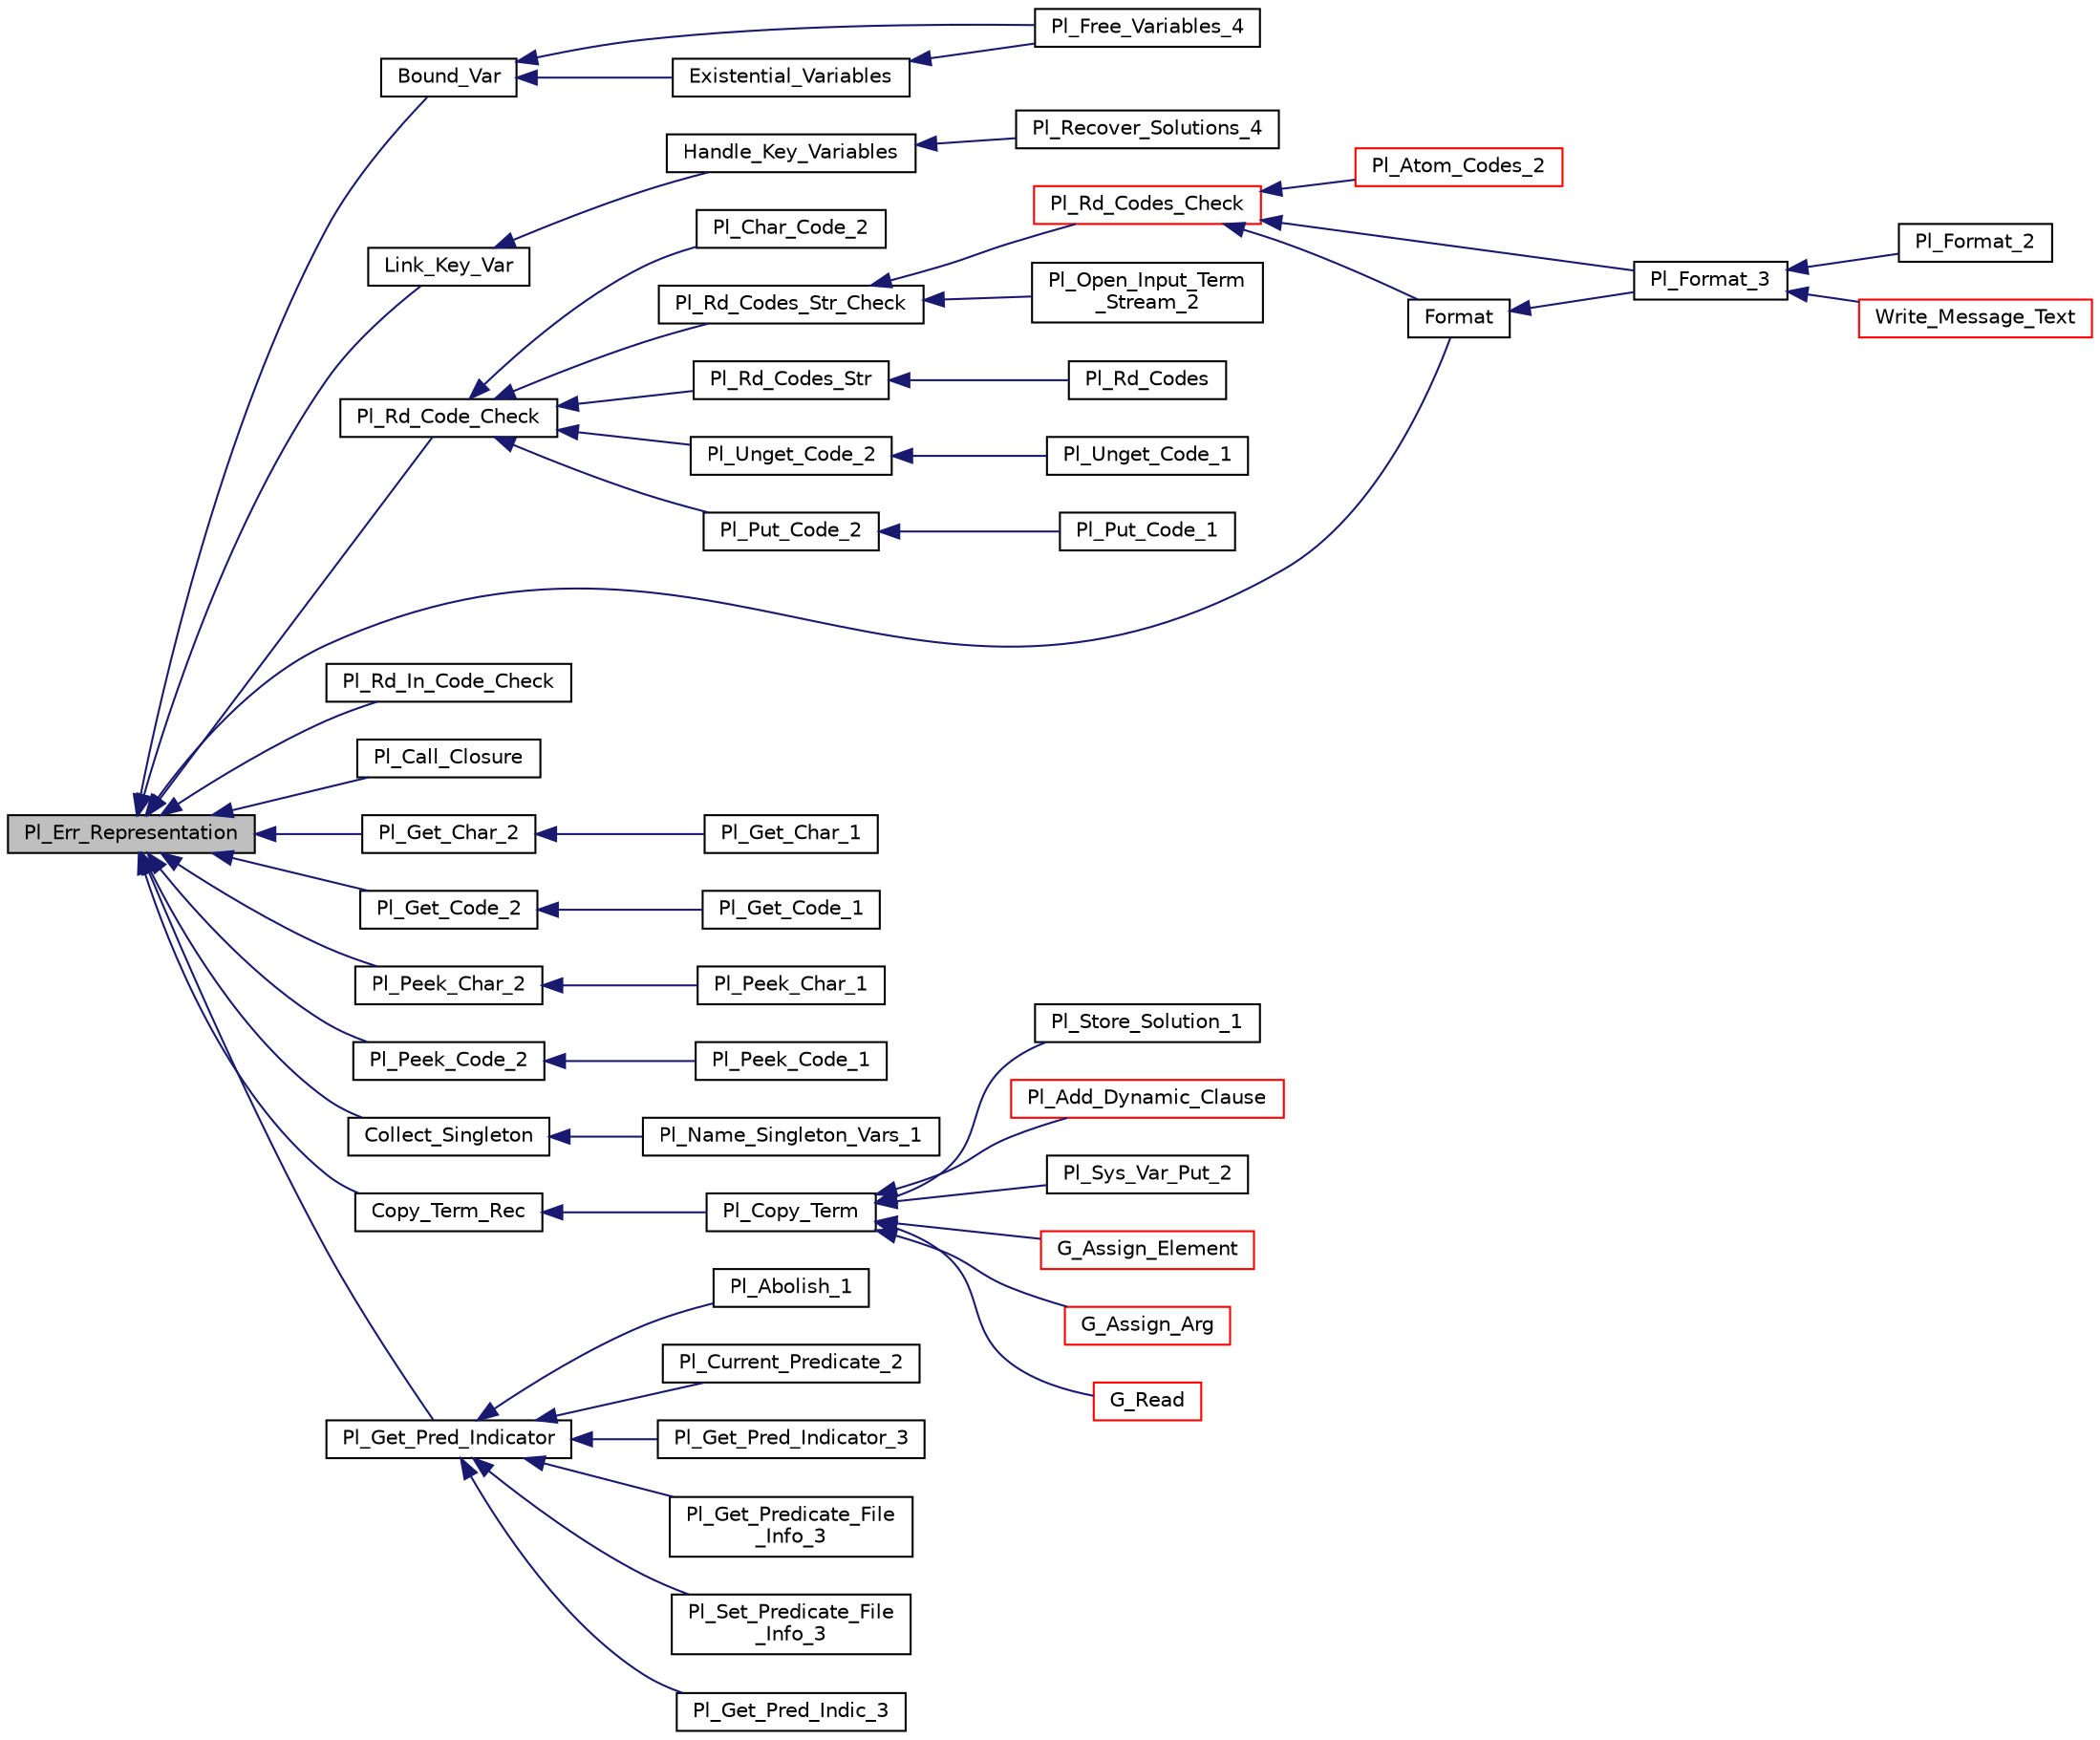 digraph "Pl_Err_Representation"
{
  edge [fontname="Helvetica",fontsize="10",labelfontname="Helvetica",labelfontsize="10"];
  node [fontname="Helvetica",fontsize="10",shape=record];
  rankdir="LR";
  Node1 [label="Pl_Err_Representation",height=0.2,width=0.4,color="black", fillcolor="grey75", style="filled", fontcolor="black"];
  Node1 -> Node2 [dir="back",color="midnightblue",fontsize="10",style="solid",fontname="Helvetica"];
  Node2 [label="Bound_Var",height=0.2,width=0.4,color="black", fillcolor="white", style="filled",URL="$all__solut__c_8c.html#a4a281a7ebaf16c6291570030457dbad5"];
  Node2 -> Node3 [dir="back",color="midnightblue",fontsize="10",style="solid",fontname="Helvetica"];
  Node3 [label="Pl_Free_Variables_4",height=0.2,width=0.4,color="black", fillcolor="white", style="filled",URL="$all__solut__c_8c.html#aa40604e8263e53c569a2e6b558b0933a"];
  Node2 -> Node4 [dir="back",color="midnightblue",fontsize="10",style="solid",fontname="Helvetica"];
  Node4 [label="Existential_Variables",height=0.2,width=0.4,color="black", fillcolor="white", style="filled",URL="$all__solut__c_8c.html#a5a39065cff61d6395d451219654e6876"];
  Node4 -> Node3 [dir="back",color="midnightblue",fontsize="10",style="solid",fontname="Helvetica"];
  Node1 -> Node5 [dir="back",color="midnightblue",fontsize="10",style="solid",fontname="Helvetica"];
  Node5 [label="Link_Key_Var",height=0.2,width=0.4,color="black", fillcolor="white", style="filled",URL="$all__solut__c_8c.html#ac3477b29f5aee6df894577b740847b8d"];
  Node5 -> Node6 [dir="back",color="midnightblue",fontsize="10",style="solid",fontname="Helvetica"];
  Node6 [label="Handle_Key_Variables",height=0.2,width=0.4,color="black", fillcolor="white", style="filled",URL="$all__solut__c_8c.html#ae0725a8d619a78e2b193d4e8b5d0bade"];
  Node6 -> Node7 [dir="back",color="midnightblue",fontsize="10",style="solid",fontname="Helvetica"];
  Node7 [label="Pl_Recover_Solutions_4",height=0.2,width=0.4,color="black", fillcolor="white", style="filled",URL="$all__solut__c_8c.html#a076ec08709de325a55b4376c8a798faa"];
  Node1 -> Node8 [dir="back",color="midnightblue",fontsize="10",style="solid",fontname="Helvetica"];
  Node8 [label="Pl_Rd_Code_Check",height=0.2,width=0.4,color="black", fillcolor="white", style="filled",URL="$gprolog_8h.html#afcfa7a2d376c15e19fd0f32e097579e2"];
  Node8 -> Node9 [dir="back",color="midnightblue",fontsize="10",style="solid",fontname="Helvetica"];
  Node9 [label="Pl_Char_Code_2",height=0.2,width=0.4,color="black", fillcolor="white", style="filled",URL="$atom__c_8c.html#ae783305c9dbde7908ba5c8e77e635cea"];
  Node8 -> Node10 [dir="back",color="midnightblue",fontsize="10",style="solid",fontname="Helvetica"];
  Node10 [label="Pl_Rd_Codes_Str_Check",height=0.2,width=0.4,color="black", fillcolor="white", style="filled",URL="$gprolog_8h.html#a2a6ef49644049265527620b258bd518d"];
  Node10 -> Node11 [dir="back",color="midnightblue",fontsize="10",style="solid",fontname="Helvetica"];
  Node11 [label="Pl_Rd_Codes_Check",height=0.2,width=0.4,color="red", fillcolor="white", style="filled",URL="$gprolog_8h.html#aaf9d3d88be7d9651ce5927344a47f3b7"];
  Node11 -> Node12 [dir="back",color="midnightblue",fontsize="10",style="solid",fontname="Helvetica"];
  Node12 [label="Pl_Atom_Codes_2",height=0.2,width=0.4,color="red", fillcolor="white", style="filled",URL="$atom__c_8c.html#ae7e76a394b080595b47f57c8134b5775"];
  Node11 -> Node13 [dir="back",color="midnightblue",fontsize="10",style="solid",fontname="Helvetica"];
  Node13 [label="Pl_Format_3",height=0.2,width=0.4,color="black", fillcolor="white", style="filled",URL="$src__rdr__c_8c.html#a20338d45bcffed5bd8c0b0e854e2df77"];
  Node13 -> Node14 [dir="back",color="midnightblue",fontsize="10",style="solid",fontname="Helvetica"];
  Node14 [label="Pl_Format_2",height=0.2,width=0.4,color="black", fillcolor="white", style="filled",URL="$format__c_8c.html#abff47fc1afcb4e841ee56816e84d37c5"];
  Node13 -> Node15 [dir="back",color="midnightblue",fontsize="10",style="solid",fontname="Helvetica"];
  Node15 [label="Write_Message_Text",height=0.2,width=0.4,color="red", fillcolor="white", style="filled",URL="$src__rdr__c_8c.html#a03baa9e62627717422b92fc0bbdd0d60"];
  Node11 -> Node16 [dir="back",color="midnightblue",fontsize="10",style="solid",fontname="Helvetica"];
  Node16 [label="Format",height=0.2,width=0.4,color="black", fillcolor="white", style="filled",URL="$format__c_8c.html#aa12dcc50db0f65e767ec82fac2354c1f"];
  Node16 -> Node13 [dir="back",color="midnightblue",fontsize="10",style="solid",fontname="Helvetica"];
  Node10 -> Node17 [dir="back",color="midnightblue",fontsize="10",style="solid",fontname="Helvetica"];
  Node17 [label="Pl_Open_Input_Term\l_Stream_2",height=0.2,width=0.4,color="black", fillcolor="white", style="filled",URL="$stream__c_8c.html#a5509c863559e52e3f79d862fdb121edb"];
  Node8 -> Node18 [dir="back",color="midnightblue",fontsize="10",style="solid",fontname="Helvetica"];
  Node18 [label="Pl_Rd_Codes_Str",height=0.2,width=0.4,color="black", fillcolor="white", style="filled",URL="$gprolog_8h.html#a328c1b9b7ebdd30122e4b32a91beb67d"];
  Node18 -> Node19 [dir="back",color="midnightblue",fontsize="10",style="solid",fontname="Helvetica"];
  Node19 [label="Pl_Rd_Codes",height=0.2,width=0.4,color="black", fillcolor="white", style="filled",URL="$gprolog_8h.html#a17b87b5f5c134e268bdb769c9826eed9"];
  Node8 -> Node20 [dir="back",color="midnightblue",fontsize="10",style="solid",fontname="Helvetica"];
  Node20 [label="Pl_Unget_Code_2",height=0.2,width=0.4,color="black", fillcolor="white", style="filled",URL="$char__io__c_8c.html#a1b3c0a85ec097c7b3fe49f989e82939c"];
  Node20 -> Node21 [dir="back",color="midnightblue",fontsize="10",style="solid",fontname="Helvetica"];
  Node21 [label="Pl_Unget_Code_1",height=0.2,width=0.4,color="black", fillcolor="white", style="filled",URL="$char__io__c_8c.html#afcac3e81d32d6cb39e262edb2c98d268"];
  Node8 -> Node22 [dir="back",color="midnightblue",fontsize="10",style="solid",fontname="Helvetica"];
  Node22 [label="Pl_Put_Code_2",height=0.2,width=0.4,color="black", fillcolor="white", style="filled",URL="$char__io__c_8c.html#a5b261a1b3c26174644f24a3a2d3eb0d3"];
  Node22 -> Node23 [dir="back",color="midnightblue",fontsize="10",style="solid",fontname="Helvetica"];
  Node23 [label="Pl_Put_Code_1",height=0.2,width=0.4,color="black", fillcolor="white", style="filled",URL="$char__io__c_8c.html#a350d0f03ab1557facda2cf67721ebd5f"];
  Node1 -> Node24 [dir="back",color="midnightblue",fontsize="10",style="solid",fontname="Helvetica"];
  Node24 [label="Pl_Rd_In_Code_Check",height=0.2,width=0.4,color="black", fillcolor="white", style="filled",URL="$gprolog_8h.html#ac07fb3ccf611ac55b97d675c4ee787fe"];
  Node1 -> Node25 [dir="back",color="midnightblue",fontsize="10",style="solid",fontname="Helvetica"];
  Node25 [label="Pl_Call_Closure",height=0.2,width=0.4,color="black", fillcolor="white", style="filled",URL="$call__args__c_8c.html#af6fb473d73263063c7c2361e4c6a8981"];
  Node1 -> Node26 [dir="back",color="midnightblue",fontsize="10",style="solid",fontname="Helvetica"];
  Node26 [label="Pl_Get_Char_2",height=0.2,width=0.4,color="black", fillcolor="white", style="filled",URL="$char__io__c_8c.html#a080ced92212fa7639a46b1bb16cbcf30"];
  Node26 -> Node27 [dir="back",color="midnightblue",fontsize="10",style="solid",fontname="Helvetica"];
  Node27 [label="Pl_Get_Char_1",height=0.2,width=0.4,color="black", fillcolor="white", style="filled",URL="$char__io__c_8c.html#ac1098182d9a44c8f54bc19a5fe9683c8"];
  Node1 -> Node28 [dir="back",color="midnightblue",fontsize="10",style="solid",fontname="Helvetica"];
  Node28 [label="Pl_Get_Code_2",height=0.2,width=0.4,color="black", fillcolor="white", style="filled",URL="$char__io__c_8c.html#a1e044dbe86c9547457e851a084c8dae8"];
  Node28 -> Node29 [dir="back",color="midnightblue",fontsize="10",style="solid",fontname="Helvetica"];
  Node29 [label="Pl_Get_Code_1",height=0.2,width=0.4,color="black", fillcolor="white", style="filled",URL="$char__io__c_8c.html#ad781be8a4a0aa91647e89b49c820c43d"];
  Node1 -> Node30 [dir="back",color="midnightblue",fontsize="10",style="solid",fontname="Helvetica"];
  Node30 [label="Pl_Peek_Char_2",height=0.2,width=0.4,color="black", fillcolor="white", style="filled",URL="$char__io__c_8c.html#a3bcc628be4a5bfbbd22e9fc650ff8d35"];
  Node30 -> Node31 [dir="back",color="midnightblue",fontsize="10",style="solid",fontname="Helvetica"];
  Node31 [label="Pl_Peek_Char_1",height=0.2,width=0.4,color="black", fillcolor="white", style="filled",URL="$char__io__c_8c.html#a2009a079a5960599206501683c844ad9"];
  Node1 -> Node32 [dir="back",color="midnightblue",fontsize="10",style="solid",fontname="Helvetica"];
  Node32 [label="Pl_Peek_Code_2",height=0.2,width=0.4,color="black", fillcolor="white", style="filled",URL="$char__io__c_8c.html#ab5361cf3d4d1df6523d5f38a70be34d6"];
  Node32 -> Node33 [dir="back",color="midnightblue",fontsize="10",style="solid",fontname="Helvetica"];
  Node33 [label="Pl_Peek_Code_1",height=0.2,width=0.4,color="black", fillcolor="white", style="filled",URL="$char__io__c_8c.html#a53a277cb2405570319dbcf4802a6553f"];
  Node1 -> Node16 [dir="back",color="midnightblue",fontsize="10",style="solid",fontname="Helvetica"];
  Node1 -> Node34 [dir="back",color="midnightblue",fontsize="10",style="solid",fontname="Helvetica"];
  Node34 [label="Collect_Singleton",height=0.2,width=0.4,color="black", fillcolor="white", style="filled",URL="$pretty__c_8c.html#a27bdb579be38989e2a3d9d30ed6cb138"];
  Node34 -> Node35 [dir="back",color="midnightblue",fontsize="10",style="solid",fontname="Helvetica"];
  Node35 [label="Pl_Name_Singleton_Vars_1",height=0.2,width=0.4,color="black", fillcolor="white", style="filled",URL="$pretty__c_8c.html#afb5c379eeb2e8c8f98b0072aad64b71e"];
  Node1 -> Node36 [dir="back",color="midnightblue",fontsize="10",style="solid",fontname="Helvetica"];
  Node36 [label="Copy_Term_Rec",height=0.2,width=0.4,color="black", fillcolor="white", style="filled",URL="$term__supp_8c.html#a398db9c03b02121202ae0d169f5530e0"];
  Node36 -> Node37 [dir="back",color="midnightblue",fontsize="10",style="solid",fontname="Helvetica"];
  Node37 [label="Pl_Copy_Term",height=0.2,width=0.4,color="black", fillcolor="white", style="filled",URL="$gprolog_8h.html#aed3a1e3e4520d9716c9c77206f81be71"];
  Node37 -> Node38 [dir="back",color="midnightblue",fontsize="10",style="solid",fontname="Helvetica"];
  Node38 [label="Pl_Store_Solution_1",height=0.2,width=0.4,color="black", fillcolor="white", style="filled",URL="$all__solut__c_8c.html#ad12fac045b5007924c9dee0f9164ebc7"];
  Node37 -> Node39 [dir="back",color="midnightblue",fontsize="10",style="solid",fontname="Helvetica"];
  Node39 [label="Pl_Add_Dynamic_Clause",height=0.2,width=0.4,color="red", fillcolor="white", style="filled",URL="$dynam__supp_8h.html#ac515f897a0c90f972786f9d16a14ddd5"];
  Node37 -> Node40 [dir="back",color="midnightblue",fontsize="10",style="solid",fontname="Helvetica"];
  Node40 [label="Pl_Sys_Var_Put_2",height=0.2,width=0.4,color="black", fillcolor="white", style="filled",URL="$flag__c_8c.html#a9d3d0dc17a454a2829b6acbb0770552f"];
  Node37 -> Node41 [dir="back",color="midnightblue",fontsize="10",style="solid",fontname="Helvetica"];
  Node41 [label="G_Assign_Element",height=0.2,width=0.4,color="red", fillcolor="white", style="filled",URL="$g__var__inl__c_8c.html#a793dbef6e82fe9a1d324e220542bb8c0"];
  Node37 -> Node42 [dir="back",color="midnightblue",fontsize="10",style="solid",fontname="Helvetica"];
  Node42 [label="G_Assign_Arg",height=0.2,width=0.4,color="red", fillcolor="white", style="filled",URL="$g__var__inl__c_8c.html#aecf49fa076103e7551c7e1bd7922e361"];
  Node37 -> Node43 [dir="back",color="midnightblue",fontsize="10",style="solid",fontname="Helvetica"];
  Node43 [label="G_Read",height=0.2,width=0.4,color="red", fillcolor="white", style="filled",URL="$g__var__inl__c_8c.html#a7d48e4b46458fd87c193ba1c95fb5fb6"];
  Node1 -> Node44 [dir="back",color="midnightblue",fontsize="10",style="solid",fontname="Helvetica"];
  Node44 [label="Pl_Get_Pred_Indicator",height=0.2,width=0.4,color="black", fillcolor="white", style="filled",URL="$term__supp_8h.html#a1a7cb51e4b7f2bcef5e50086b6636647"];
  Node44 -> Node45 [dir="back",color="midnightblue",fontsize="10",style="solid",fontname="Helvetica"];
  Node45 [label="Pl_Abolish_1",height=0.2,width=0.4,color="black", fillcolor="white", style="filled",URL="$assert__c_8c.html#aadba7ac944c2f646d3a334f2599c59fe"];
  Node44 -> Node46 [dir="back",color="midnightblue",fontsize="10",style="solid",fontname="Helvetica"];
  Node46 [label="Pl_Current_Predicate_2",height=0.2,width=0.4,color="black", fillcolor="white", style="filled",URL="$pred__c_8c.html#ab08452f7e5490d7047b2f4a842ecd943"];
  Node44 -> Node47 [dir="back",color="midnightblue",fontsize="10",style="solid",fontname="Helvetica"];
  Node47 [label="Pl_Get_Pred_Indicator_3",height=0.2,width=0.4,color="black", fillcolor="white", style="filled",URL="$pred__c_8c.html#a93a72a985a67a54eabb232cf0d6677a3"];
  Node44 -> Node48 [dir="back",color="midnightblue",fontsize="10",style="solid",fontname="Helvetica"];
  Node48 [label="Pl_Get_Predicate_File\l_Info_3",height=0.2,width=0.4,color="black", fillcolor="white", style="filled",URL="$pred__c_8c.html#aedc71c481f3027bc3c62538eba50c034"];
  Node44 -> Node49 [dir="back",color="midnightblue",fontsize="10",style="solid",fontname="Helvetica"];
  Node49 [label="Pl_Set_Predicate_File\l_Info_3",height=0.2,width=0.4,color="black", fillcolor="white", style="filled",URL="$pred__c_8c.html#a3e54b07f57f7c87742ff04b991669994"];
  Node44 -> Node50 [dir="back",color="midnightblue",fontsize="10",style="solid",fontname="Helvetica"];
  Node50 [label="Pl_Get_Pred_Indic_3",height=0.2,width=0.4,color="black", fillcolor="white", style="filled",URL="$term__supp_8c.html#a14e1200958b1d7d30344b8438d23c910"];
}
